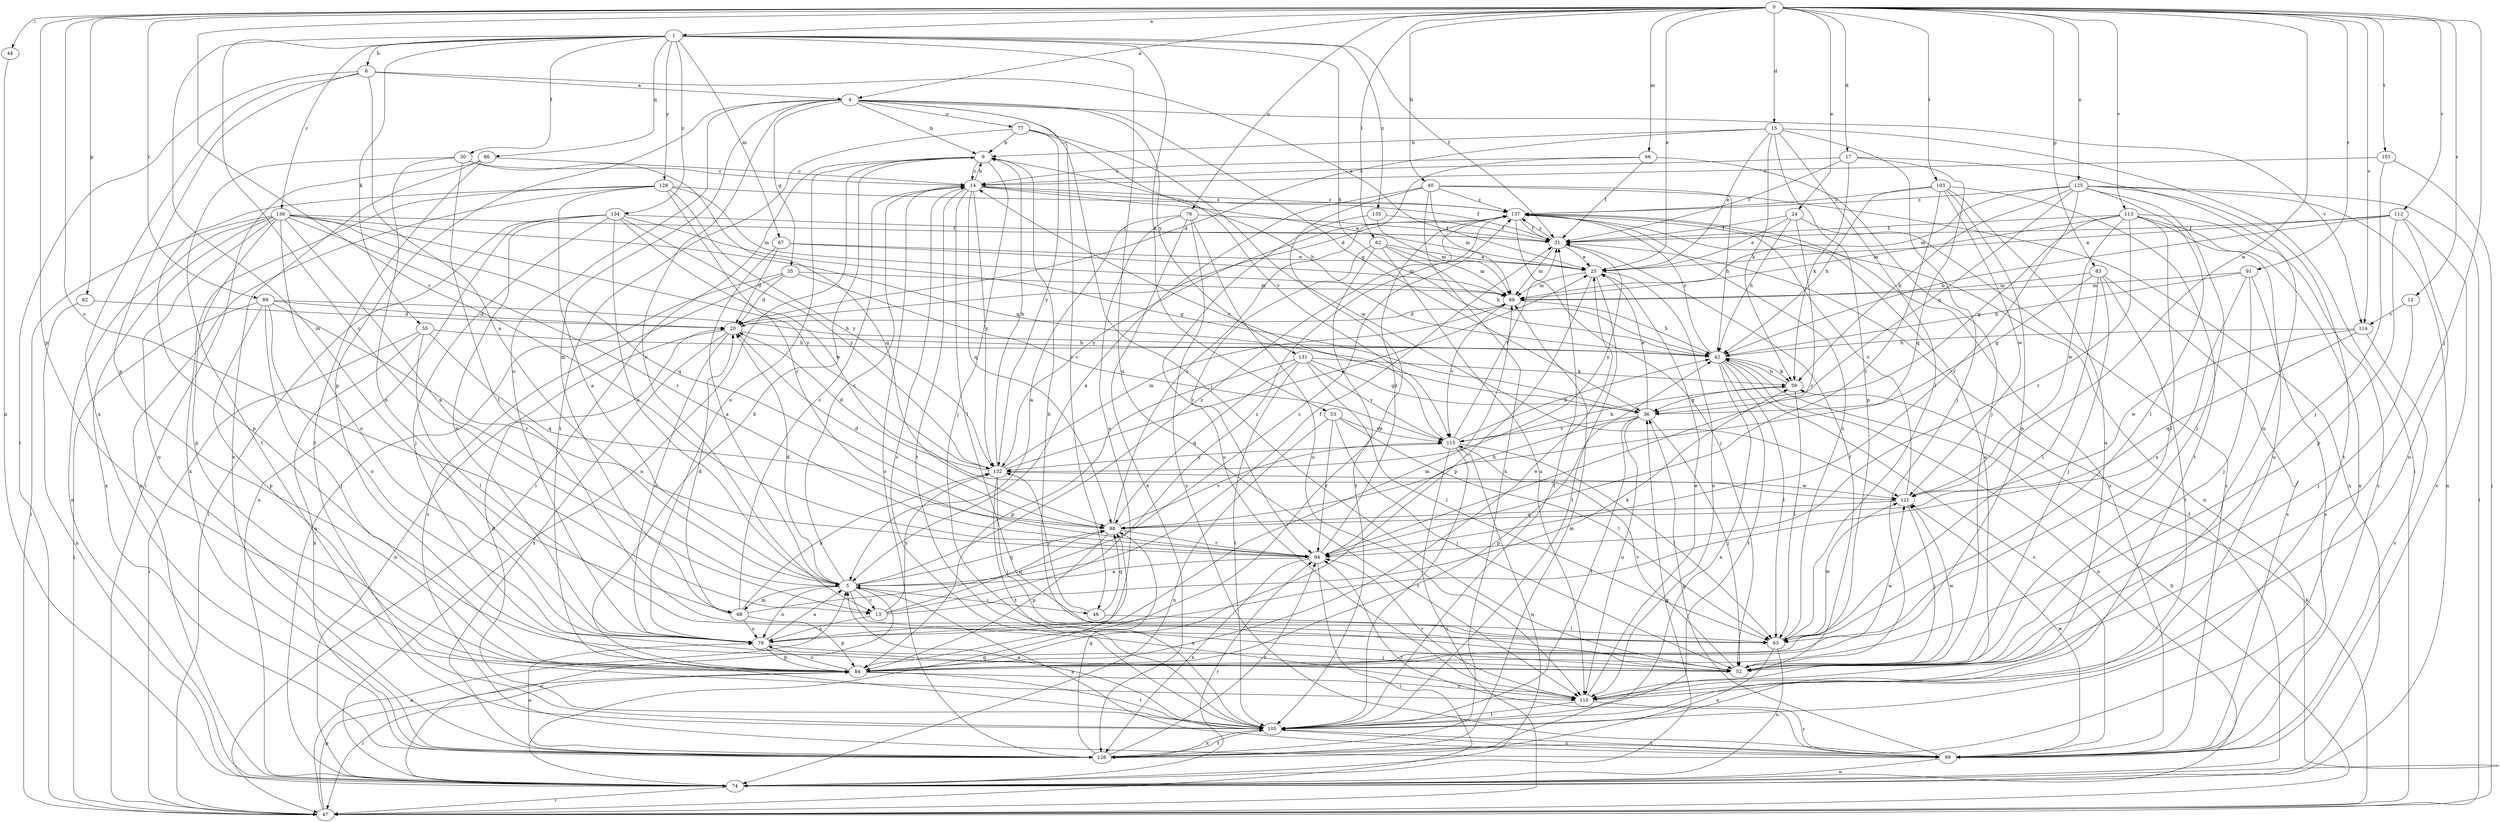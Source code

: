 strict digraph  {
0;
1;
4;
5;
6;
9;
12;
13;
14;
15;
17;
20;
24;
25;
30;
31;
35;
36;
40;
42;
44;
46;
47;
52;
53;
55;
58;
62;
63;
66;
67;
68;
69;
74;
76;
77;
78;
82;
83;
84;
86;
88;
89;
91;
94;
99;
101;
103;
105;
110;
112;
113;
114;
115;
121;
125;
126;
128;
131;
132;
134;
135;
136;
137;
0 -> 1  [label=a];
0 -> 4  [label=a];
0 -> 12  [label=c];
0 -> 13  [label=c];
0 -> 15  [label=d];
0 -> 17  [label=d];
0 -> 24  [label=e];
0 -> 25  [label=e];
0 -> 40  [label=h];
0 -> 44  [label=i];
0 -> 52  [label=j];
0 -> 62  [label=l];
0 -> 66  [label=m];
0 -> 76  [label=o];
0 -> 82  [label=p];
0 -> 83  [label=p];
0 -> 84  [label=p];
0 -> 89  [label=r];
0 -> 91  [label=r];
0 -> 94  [label=r];
0 -> 101  [label=t];
0 -> 103  [label=t];
0 -> 112  [label=v];
0 -> 113  [label=v];
0 -> 114  [label=v];
0 -> 121  [label=w];
0 -> 125  [label=x];
1 -> 6  [label=b];
1 -> 13  [label=c];
1 -> 30  [label=f];
1 -> 31  [label=f];
1 -> 42  [label=h];
1 -> 53  [label=k];
1 -> 55  [label=k];
1 -> 67  [label=m];
1 -> 68  [label=m];
1 -> 86  [label=q];
1 -> 110  [label=u];
1 -> 128  [label=y];
1 -> 134  [label=z];
1 -> 135  [label=z];
1 -> 136  [label=z];
4 -> 9  [label=b];
4 -> 13  [label=c];
4 -> 35  [label=g];
4 -> 36  [label=g];
4 -> 46  [label=i];
4 -> 52  [label=j];
4 -> 68  [label=m];
4 -> 77  [label=o];
4 -> 78  [label=o];
4 -> 84  [label=p];
4 -> 114  [label=v];
4 -> 131  [label=y];
5 -> 13  [label=c];
5 -> 14  [label=c];
5 -> 20  [label=d];
5 -> 31  [label=f];
5 -> 46  [label=i];
5 -> 68  [label=m];
5 -> 74  [label=n];
5 -> 78  [label=o];
5 -> 88  [label=q];
5 -> 110  [label=u];
5 -> 137  [label=z];
6 -> 4  [label=a];
6 -> 5  [label=a];
6 -> 25  [label=e];
6 -> 47  [label=i];
6 -> 84  [label=p];
6 -> 126  [label=x];
9 -> 14  [label=c];
9 -> 42  [label=h];
9 -> 47  [label=i];
9 -> 52  [label=j];
9 -> 74  [label=n];
9 -> 78  [label=o];
12 -> 52  [label=j];
12 -> 114  [label=v];
13 -> 58  [label=k];
13 -> 78  [label=o];
13 -> 88  [label=q];
13 -> 132  [label=y];
13 -> 137  [label=z];
14 -> 9  [label=b];
14 -> 25  [label=e];
14 -> 31  [label=f];
14 -> 63  [label=l];
14 -> 88  [label=q];
14 -> 105  [label=t];
14 -> 132  [label=y];
14 -> 137  [label=z];
15 -> 9  [label=b];
15 -> 20  [label=d];
15 -> 25  [label=e];
15 -> 47  [label=i];
15 -> 52  [label=j];
15 -> 58  [label=k];
15 -> 63  [label=l];
15 -> 84  [label=p];
17 -> 14  [label=c];
17 -> 31  [label=f];
17 -> 58  [label=k];
17 -> 88  [label=q];
17 -> 110  [label=u];
20 -> 42  [label=h];
20 -> 74  [label=n];
20 -> 78  [label=o];
20 -> 126  [label=x];
24 -> 25  [label=e];
24 -> 31  [label=f];
24 -> 42  [label=h];
24 -> 94  [label=r];
24 -> 99  [label=s];
25 -> 69  [label=m];
25 -> 84  [label=p];
25 -> 105  [label=t];
25 -> 110  [label=u];
30 -> 14  [label=c];
30 -> 63  [label=l];
30 -> 78  [label=o];
30 -> 88  [label=q];
30 -> 105  [label=t];
31 -> 25  [label=e];
31 -> 69  [label=m];
31 -> 132  [label=y];
31 -> 137  [label=z];
35 -> 20  [label=d];
35 -> 69  [label=m];
35 -> 74  [label=n];
35 -> 99  [label=s];
35 -> 115  [label=v];
36 -> 25  [label=e];
36 -> 52  [label=j];
36 -> 84  [label=p];
36 -> 105  [label=t];
36 -> 110  [label=u];
36 -> 115  [label=v];
40 -> 5  [label=a];
40 -> 42  [label=h];
40 -> 69  [label=m];
40 -> 74  [label=n];
40 -> 84  [label=p];
40 -> 126  [label=x];
40 -> 137  [label=z];
42 -> 58  [label=k];
42 -> 63  [label=l];
42 -> 74  [label=n];
42 -> 99  [label=s];
42 -> 105  [label=t];
42 -> 126  [label=x];
42 -> 137  [label=z];
44 -> 74  [label=n];
46 -> 63  [label=l];
46 -> 88  [label=q];
46 -> 132  [label=y];
47 -> 5  [label=a];
47 -> 42  [label=h];
47 -> 58  [label=k];
47 -> 84  [label=p];
52 -> 9  [label=b];
52 -> 31  [label=f];
52 -> 115  [label=v];
52 -> 121  [label=w];
53 -> 52  [label=j];
53 -> 63  [label=l];
53 -> 74  [label=n];
53 -> 94  [label=r];
53 -> 115  [label=v];
55 -> 42  [label=h];
55 -> 47  [label=i];
55 -> 63  [label=l];
55 -> 88  [label=q];
55 -> 126  [label=x];
58 -> 36  [label=g];
58 -> 42  [label=h];
58 -> 63  [label=l];
62 -> 25  [label=e];
62 -> 42  [label=h];
62 -> 69  [label=m];
62 -> 94  [label=r];
62 -> 105  [label=t];
62 -> 110  [label=u];
63 -> 74  [label=n];
63 -> 121  [label=w];
63 -> 126  [label=x];
63 -> 137  [label=z];
66 -> 14  [label=c];
66 -> 20  [label=d];
66 -> 31  [label=f];
66 -> 52  [label=j];
67 -> 5  [label=a];
67 -> 20  [label=d];
67 -> 25  [label=e];
67 -> 69  [label=m];
68 -> 14  [label=c];
68 -> 20  [label=d];
68 -> 78  [label=o];
68 -> 84  [label=p];
68 -> 132  [label=y];
68 -> 137  [label=z];
69 -> 20  [label=d];
69 -> 42  [label=h];
69 -> 115  [label=v];
74 -> 31  [label=f];
74 -> 36  [label=g];
74 -> 47  [label=i];
74 -> 88  [label=q];
74 -> 94  [label=r];
76 -> 5  [label=a];
76 -> 31  [label=f];
76 -> 78  [label=o];
76 -> 99  [label=s];
76 -> 110  [label=u];
76 -> 126  [label=x];
77 -> 9  [label=b];
77 -> 105  [label=t];
77 -> 115  [label=v];
77 -> 121  [label=w];
77 -> 132  [label=y];
78 -> 5  [label=a];
78 -> 52  [label=j];
78 -> 69  [label=m];
78 -> 84  [label=p];
82 -> 20  [label=d];
82 -> 74  [label=n];
83 -> 36  [label=g];
83 -> 52  [label=j];
83 -> 63  [label=l];
83 -> 69  [label=m];
83 -> 99  [label=s];
83 -> 105  [label=t];
84 -> 9  [label=b];
84 -> 25  [label=e];
84 -> 47  [label=i];
84 -> 78  [label=o];
84 -> 105  [label=t];
84 -> 110  [label=u];
84 -> 121  [label=w];
86 -> 14  [label=c];
86 -> 47  [label=i];
86 -> 105  [label=t];
86 -> 126  [label=x];
88 -> 20  [label=d];
88 -> 84  [label=p];
88 -> 94  [label=r];
88 -> 115  [label=v];
88 -> 137  [label=z];
89 -> 20  [label=d];
89 -> 42  [label=h];
89 -> 47  [label=i];
89 -> 52  [label=j];
89 -> 78  [label=o];
89 -> 84  [label=p];
89 -> 94  [label=r];
91 -> 42  [label=h];
91 -> 52  [label=j];
91 -> 69  [label=m];
91 -> 78  [label=o];
91 -> 99  [label=s];
94 -> 5  [label=a];
94 -> 42  [label=h];
94 -> 47  [label=i];
94 -> 126  [label=x];
94 -> 137  [label=z];
99 -> 5  [label=a];
99 -> 36  [label=g];
99 -> 74  [label=n];
99 -> 94  [label=r];
99 -> 105  [label=t];
99 -> 121  [label=w];
99 -> 137  [label=z];
101 -> 14  [label=c];
101 -> 47  [label=i];
101 -> 52  [label=j];
103 -> 42  [label=h];
103 -> 84  [label=p];
103 -> 94  [label=r];
103 -> 105  [label=t];
103 -> 110  [label=u];
103 -> 121  [label=w];
103 -> 137  [label=z];
105 -> 5  [label=a];
105 -> 14  [label=c];
105 -> 20  [label=d];
105 -> 31  [label=f];
105 -> 99  [label=s];
105 -> 126  [label=x];
110 -> 25  [label=e];
110 -> 94  [label=r];
110 -> 99  [label=s];
110 -> 105  [label=t];
112 -> 25  [label=e];
112 -> 31  [label=f];
112 -> 42  [label=h];
112 -> 84  [label=p];
112 -> 99  [label=s];
112 -> 110  [label=u];
113 -> 31  [label=f];
113 -> 36  [label=g];
113 -> 63  [label=l];
113 -> 69  [label=m];
113 -> 94  [label=r];
113 -> 99  [label=s];
113 -> 110  [label=u];
113 -> 121  [label=w];
113 -> 126  [label=x];
114 -> 42  [label=h];
114 -> 88  [label=q];
114 -> 99  [label=s];
114 -> 121  [label=w];
115 -> 14  [label=c];
115 -> 31  [label=f];
115 -> 42  [label=h];
115 -> 47  [label=i];
115 -> 58  [label=k];
115 -> 63  [label=l];
115 -> 74  [label=n];
115 -> 105  [label=t];
115 -> 132  [label=y];
121 -> 52  [label=j];
121 -> 88  [label=q];
121 -> 137  [label=z];
125 -> 36  [label=g];
125 -> 47  [label=i];
125 -> 52  [label=j];
125 -> 58  [label=k];
125 -> 63  [label=l];
125 -> 69  [label=m];
125 -> 74  [label=n];
125 -> 94  [label=r];
125 -> 105  [label=t];
125 -> 137  [label=z];
126 -> 14  [label=c];
126 -> 69  [label=m];
126 -> 78  [label=o];
126 -> 88  [label=q];
126 -> 94  [label=r];
126 -> 105  [label=t];
128 -> 5  [label=a];
128 -> 69  [label=m];
128 -> 74  [label=n];
128 -> 84  [label=p];
128 -> 94  [label=r];
128 -> 126  [label=x];
128 -> 132  [label=y];
128 -> 137  [label=z];
131 -> 36  [label=g];
131 -> 58  [label=k];
131 -> 63  [label=l];
131 -> 84  [label=p];
131 -> 88  [label=q];
131 -> 105  [label=t];
131 -> 115  [label=v];
132 -> 9  [label=b];
132 -> 20  [label=d];
132 -> 25  [label=e];
132 -> 52  [label=j];
132 -> 69  [label=m];
132 -> 105  [label=t];
132 -> 121  [label=w];
134 -> 5  [label=a];
134 -> 31  [label=f];
134 -> 36  [label=g];
134 -> 47  [label=i];
134 -> 52  [label=j];
134 -> 74  [label=n];
134 -> 78  [label=o];
134 -> 121  [label=w];
134 -> 132  [label=y];
135 -> 31  [label=f];
135 -> 69  [label=m];
135 -> 110  [label=u];
136 -> 5  [label=a];
136 -> 31  [label=f];
136 -> 36  [label=g];
136 -> 47  [label=i];
136 -> 74  [label=n];
136 -> 78  [label=o];
136 -> 84  [label=p];
136 -> 88  [label=q];
136 -> 94  [label=r];
136 -> 110  [label=u];
136 -> 126  [label=x];
136 -> 132  [label=y];
137 -> 31  [label=f];
137 -> 52  [label=j];
137 -> 74  [label=n];
137 -> 110  [label=u];
137 -> 132  [label=y];
}
